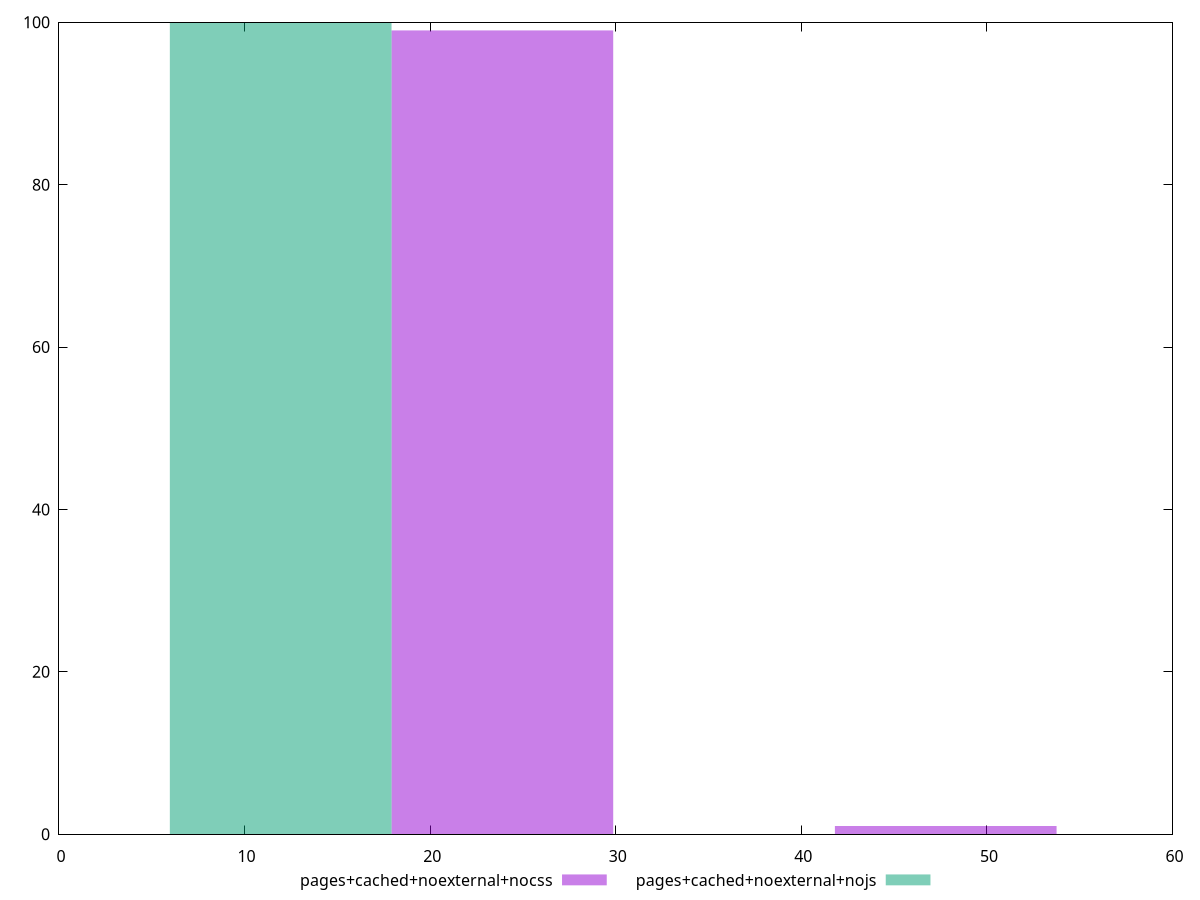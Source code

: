 reset
set terminal svg size 640, 500 enhanced background rgb 'white'
set output "report_00007_2020-12-11T15:55:29.892Z/bootup-time/comparison/histogram/9_vs_10.svg"

$pagesCachedNoexternalNocss <<EOF
23.890459141038445 99
47.78091828207689 1
EOF

$pagesCachedNoexternalNojs <<EOF
11.945229570519222 100
EOF

set key outside below
set boxwidth 11.945229570519222
set yrange [0:100]
set style fill transparent solid 0.5 noborder

plot \
  $pagesCachedNoexternalNocss title "pages+cached+noexternal+nocss" with boxes, \
  $pagesCachedNoexternalNojs title "pages+cached+noexternal+nojs" with boxes, \


reset